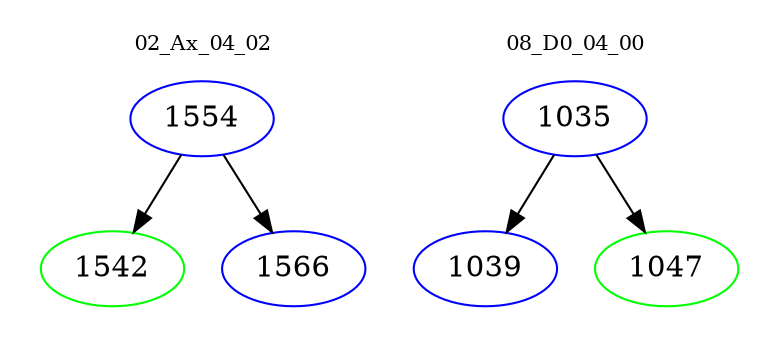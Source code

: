 digraph{
subgraph cluster_0 {
color = white
label = "02_Ax_04_02";
fontsize=10;
T0_1554 [label="1554", color="blue"]
T0_1554 -> T0_1542 [color="black"]
T0_1542 [label="1542", color="green"]
T0_1554 -> T0_1566 [color="black"]
T0_1566 [label="1566", color="blue"]
}
subgraph cluster_1 {
color = white
label = "08_D0_04_00";
fontsize=10;
T1_1035 [label="1035", color="blue"]
T1_1035 -> T1_1039 [color="black"]
T1_1039 [label="1039", color="blue"]
T1_1035 -> T1_1047 [color="black"]
T1_1047 [label="1047", color="green"]
}
}

